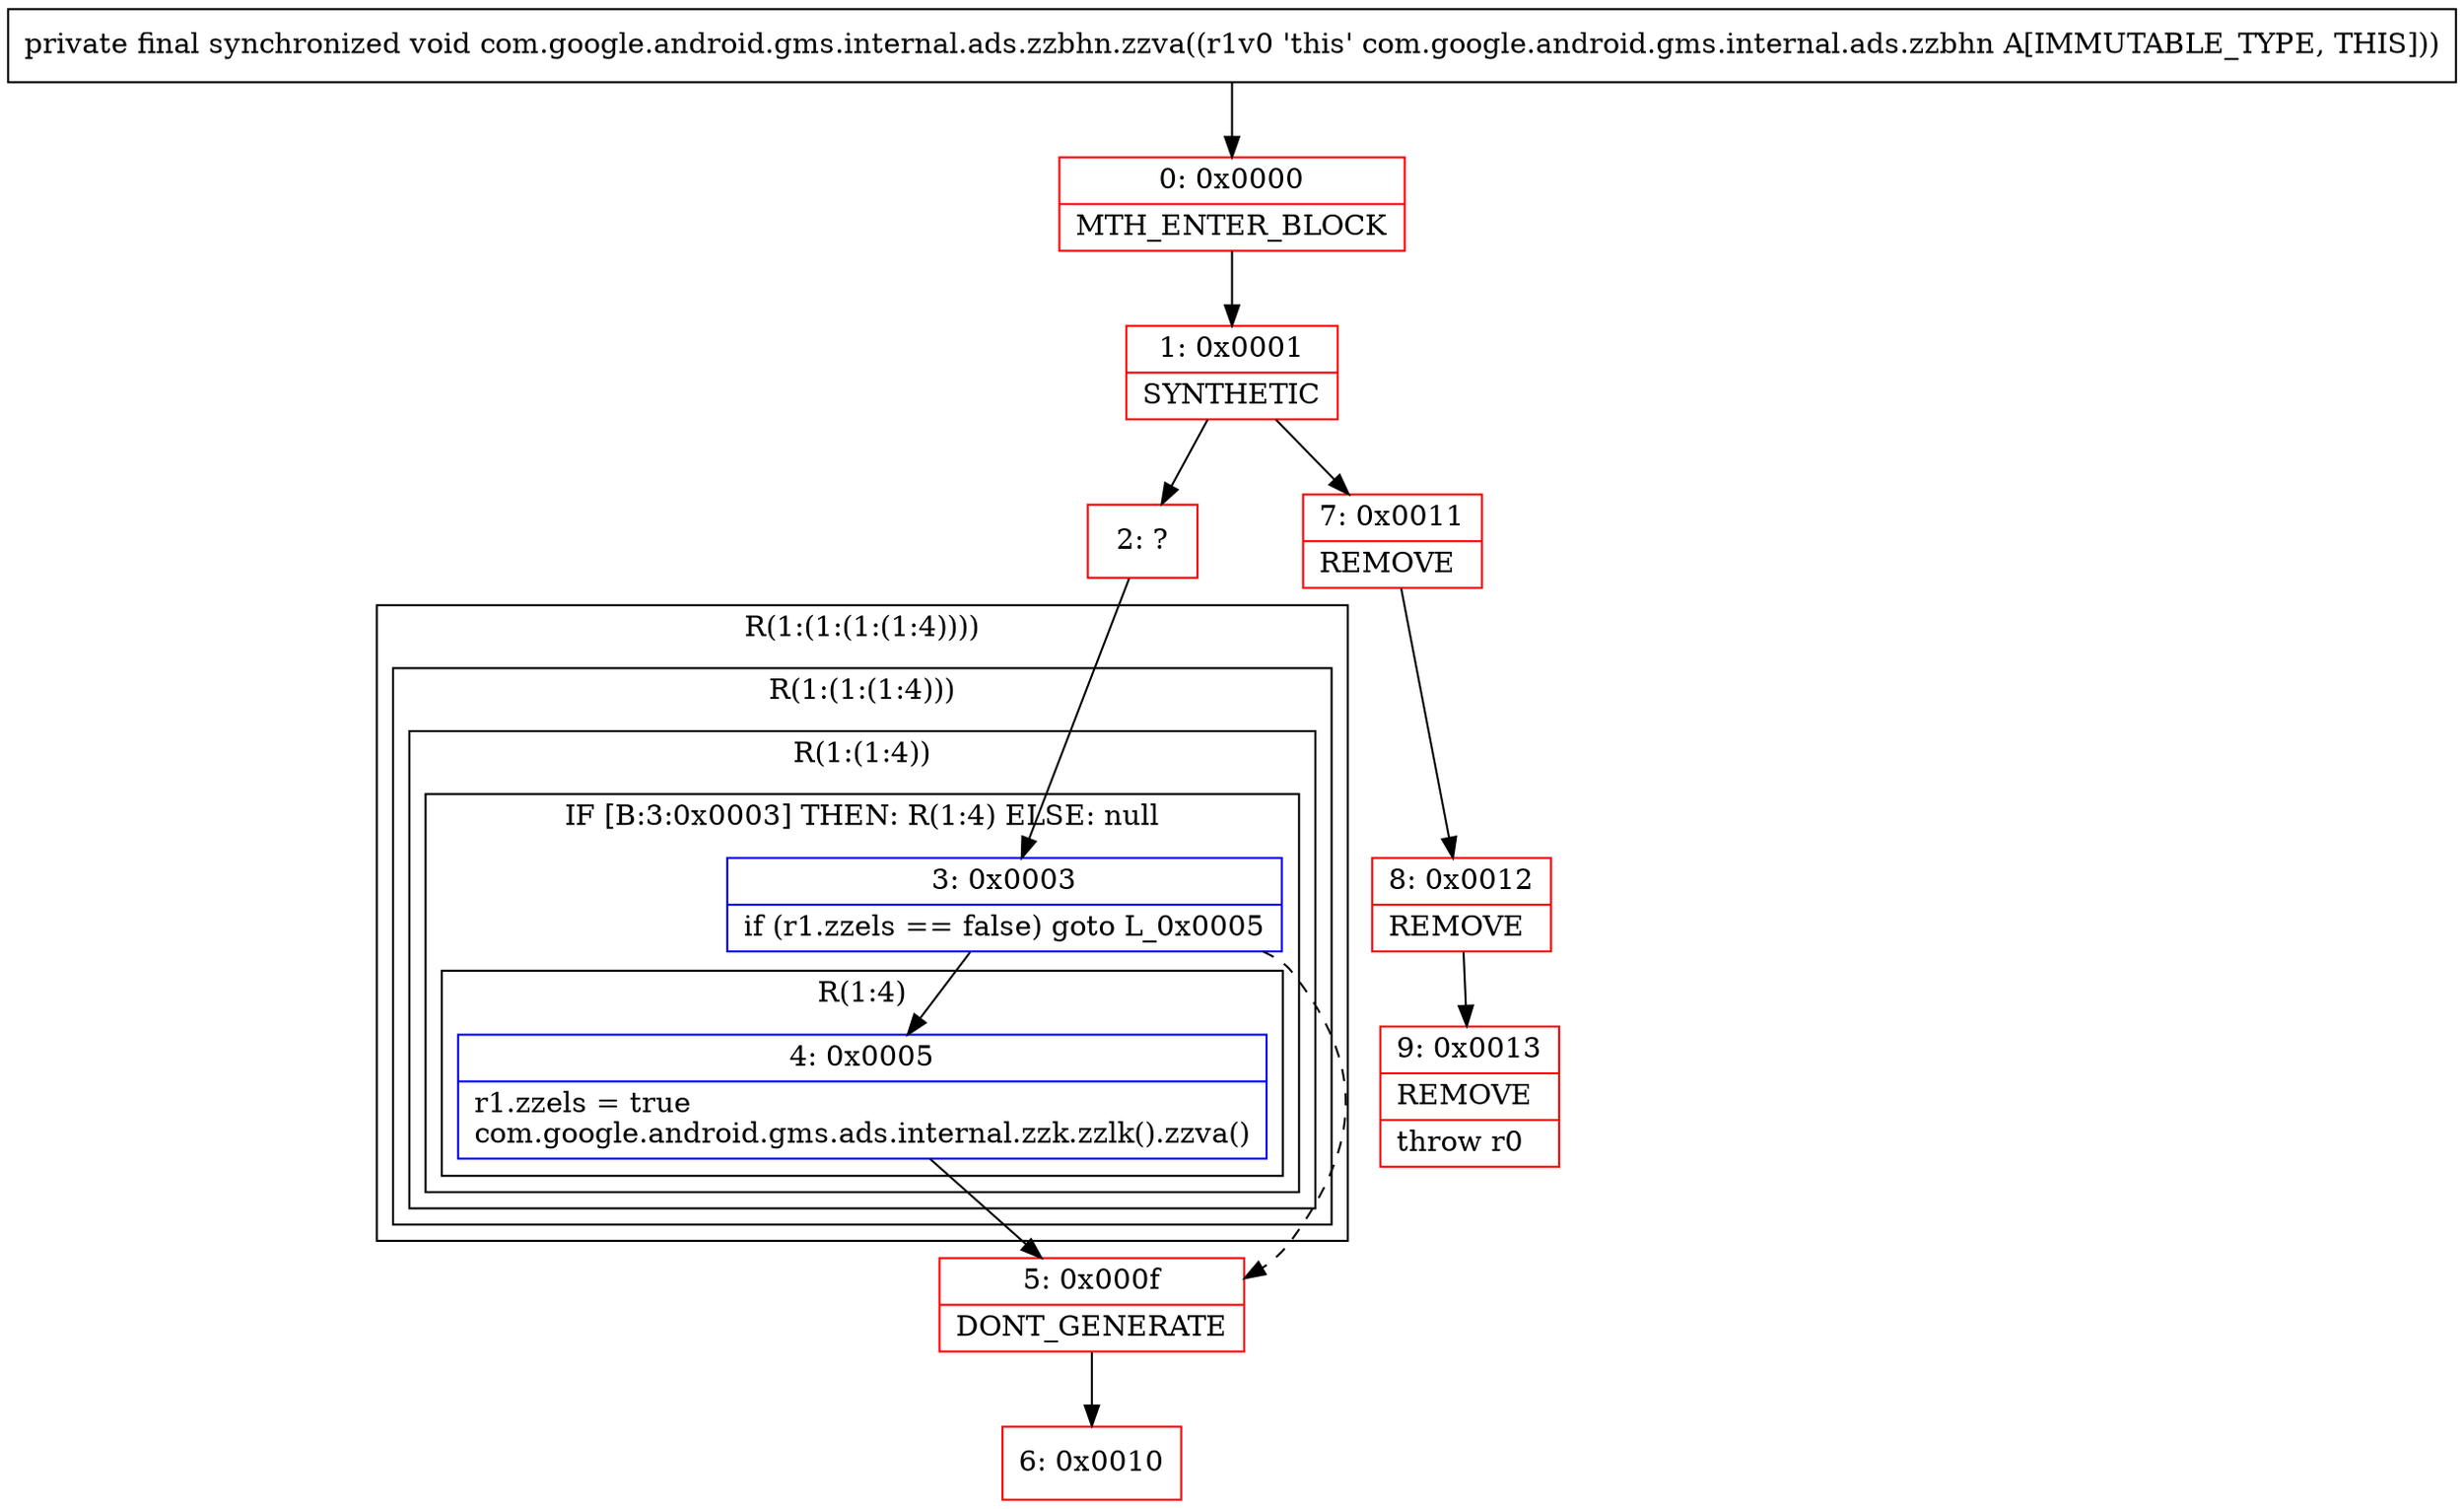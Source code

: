 digraph "CFG forcom.google.android.gms.internal.ads.zzbhn.zzva()V" {
subgraph cluster_Region_469411940 {
label = "R(1:(1:(1:(1:4))))";
node [shape=record,color=blue];
subgraph cluster_Region_1349364940 {
label = "R(1:(1:(1:4)))";
node [shape=record,color=blue];
subgraph cluster_Region_1458474329 {
label = "R(1:(1:4))";
node [shape=record,color=blue];
subgraph cluster_IfRegion_1539053285 {
label = "IF [B:3:0x0003] THEN: R(1:4) ELSE: null";
node [shape=record,color=blue];
Node_3 [shape=record,label="{3\:\ 0x0003|if (r1.zzels == false) goto L_0x0005\l}"];
subgraph cluster_Region_365640830 {
label = "R(1:4)";
node [shape=record,color=blue];
Node_4 [shape=record,label="{4\:\ 0x0005|r1.zzels = true\lcom.google.android.gms.ads.internal.zzk.zzlk().zzva()\l}"];
}
}
}
}
}
Node_0 [shape=record,color=red,label="{0\:\ 0x0000|MTH_ENTER_BLOCK\l}"];
Node_1 [shape=record,color=red,label="{1\:\ 0x0001|SYNTHETIC\l}"];
Node_2 [shape=record,color=red,label="{2\:\ ?}"];
Node_5 [shape=record,color=red,label="{5\:\ 0x000f|DONT_GENERATE\l}"];
Node_6 [shape=record,color=red,label="{6\:\ 0x0010}"];
Node_7 [shape=record,color=red,label="{7\:\ 0x0011|REMOVE\l}"];
Node_8 [shape=record,color=red,label="{8\:\ 0x0012|REMOVE\l}"];
Node_9 [shape=record,color=red,label="{9\:\ 0x0013|REMOVE\l|throw r0\l}"];
MethodNode[shape=record,label="{private final synchronized void com.google.android.gms.internal.ads.zzbhn.zzva((r1v0 'this' com.google.android.gms.internal.ads.zzbhn A[IMMUTABLE_TYPE, THIS])) }"];
MethodNode -> Node_0;
Node_3 -> Node_4;
Node_3 -> Node_5[style=dashed];
Node_4 -> Node_5;
Node_0 -> Node_1;
Node_1 -> Node_2;
Node_1 -> Node_7;
Node_2 -> Node_3;
Node_5 -> Node_6;
Node_7 -> Node_8;
Node_8 -> Node_9;
}

